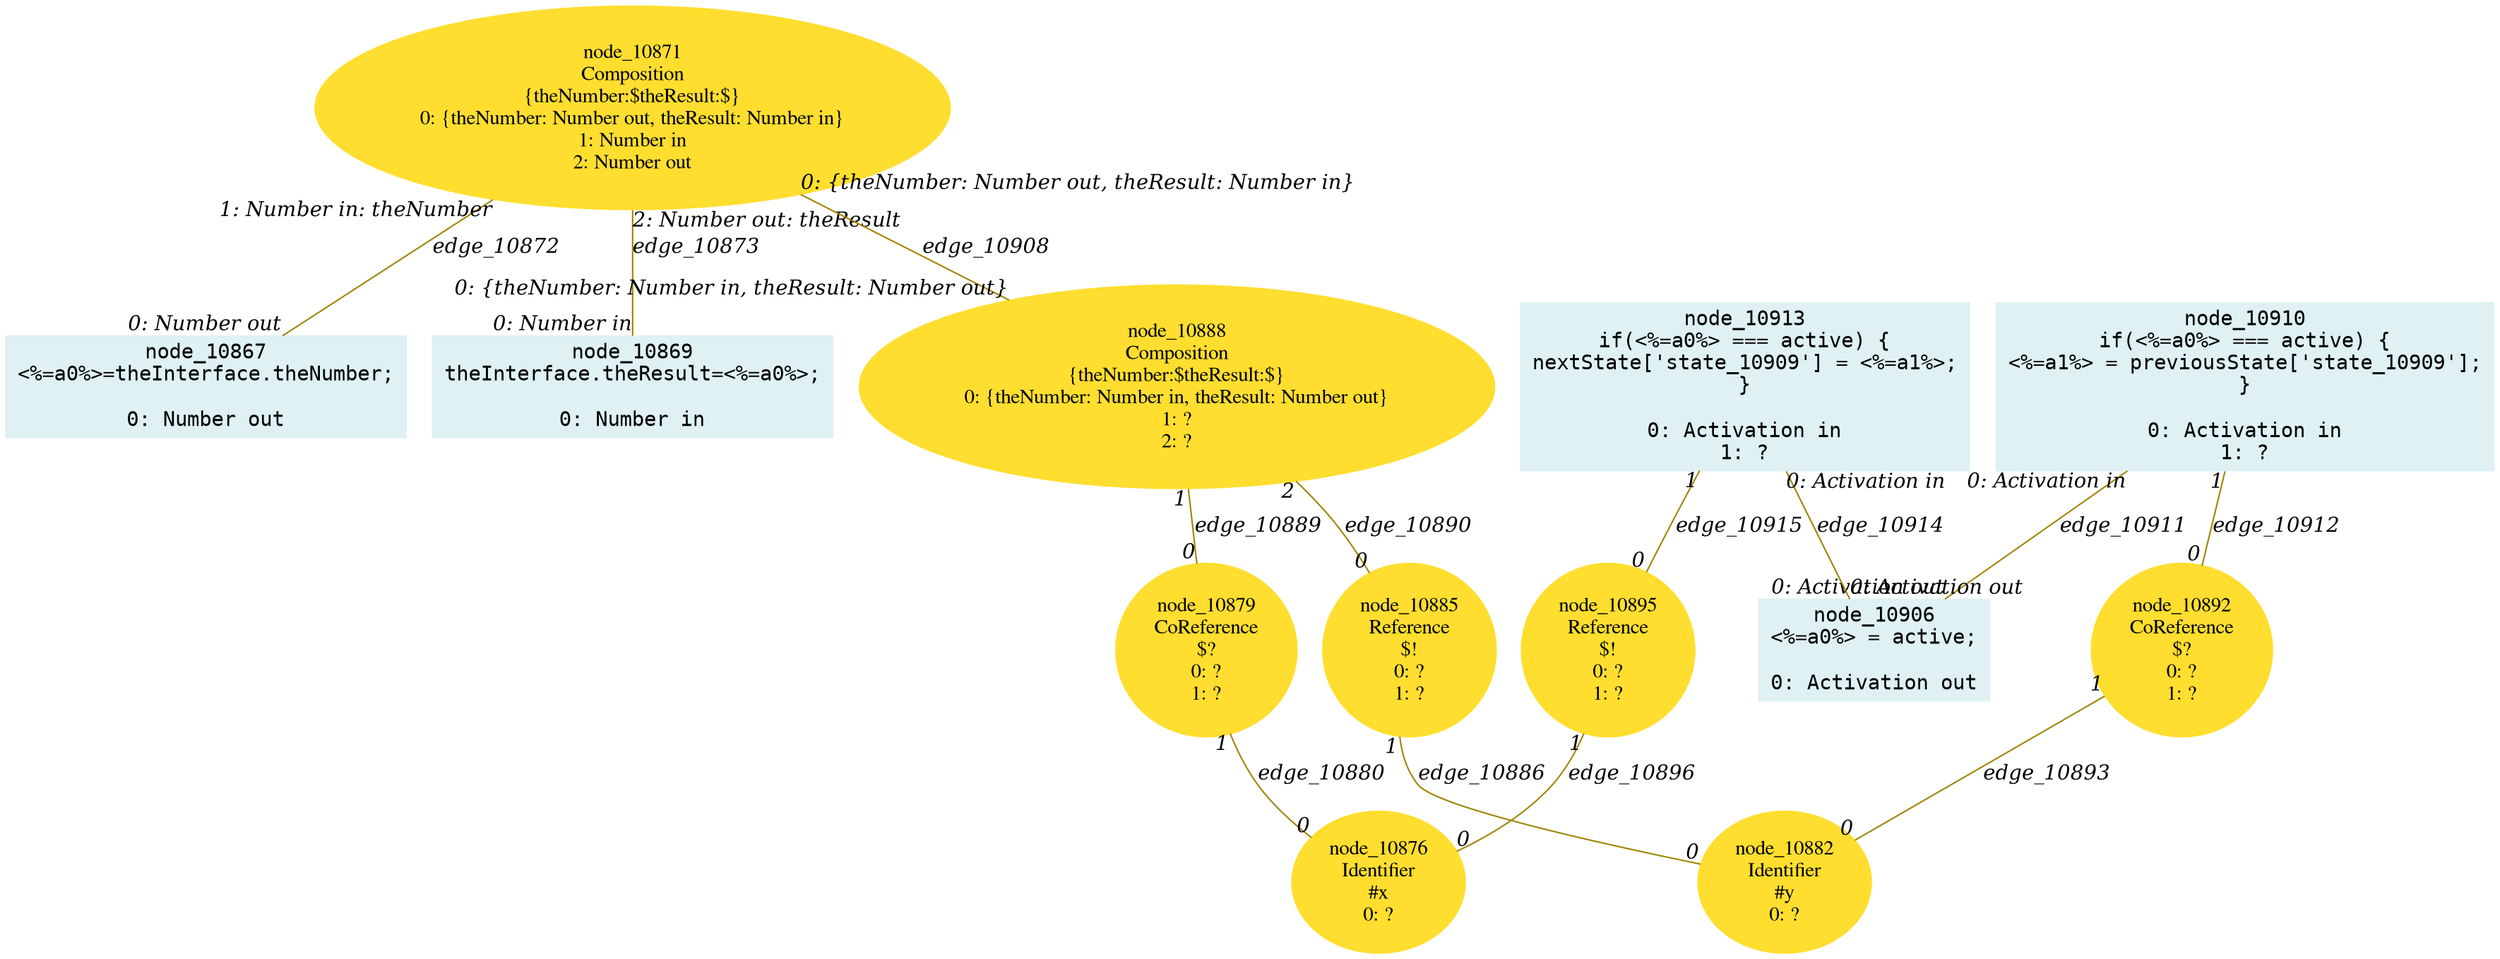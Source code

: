 digraph g{node_10867 [shape="box", style="filled", color="#dff1f2", fontname="Courier", label="node_10867
<%=a0%>=theInterface.theNumber;

0: Number out" ]
node_10869 [shape="box", style="filled", color="#dff1f2", fontname="Courier", label="node_10869
theInterface.theResult=<%=a0%>;

0: Number in" ]
node_10871 [shape="ellipse", style="filled", color="#ffde2f", fontname="Times", label="node_10871
Composition
{theNumber:$theResult:$}
0: {theNumber: Number out, theResult: Number in}
1: Number in
2: Number out" ]
node_10876 [shape="ellipse", style="filled", color="#ffde2f", fontname="Times", label="node_10876
Identifier
#x
0: ?" ]
node_10879 [shape="ellipse", style="filled", color="#ffde2f", fontname="Times", label="node_10879
CoReference
$?
0: ?
1: ?" ]
node_10882 [shape="ellipse", style="filled", color="#ffde2f", fontname="Times", label="node_10882
Identifier
#y
0: ?" ]
node_10885 [shape="ellipse", style="filled", color="#ffde2f", fontname="Times", label="node_10885
Reference
$!
0: ?
1: ?" ]
node_10888 [shape="ellipse", style="filled", color="#ffde2f", fontname="Times", label="node_10888
Composition
{theNumber:$theResult:$}
0: {theNumber: Number in, theResult: Number out}
1: ?
2: ?" ]
node_10892 [shape="ellipse", style="filled", color="#ffde2f", fontname="Times", label="node_10892
CoReference
$?
0: ?
1: ?" ]
node_10895 [shape="ellipse", style="filled", color="#ffde2f", fontname="Times", label="node_10895
Reference
$!
0: ?
1: ?" ]
node_10906 [shape="box", style="filled", color="#dff1f2", fontname="Courier", label="node_10906
<%=a0%> = active;

0: Activation out" ]
node_10910 [shape="box", style="filled", color="#dff1f2", fontname="Courier", label="node_10910
if(<%=a0%> === active) {
<%=a1%> = previousState['state_10909'];
}

0: Activation in
1: ?" ]
node_10913 [shape="box", style="filled", color="#dff1f2", fontname="Courier", label="node_10913
if(<%=a0%> === active) {
nextState['state_10909'] = <%=a1%>;
}

0: Activation in
1: ?" ]
node_10871 -> node_10867 [dir=none, arrowHead=none, fontname="Times-Italic", arrowsize=1, color="#9d8400", label="edge_10872",  headlabel="0: Number out", taillabel="1: Number in: theNumber" ]
node_10871 -> node_10869 [dir=none, arrowHead=none, fontname="Times-Italic", arrowsize=1, color="#9d8400", label="edge_10873",  headlabel="0: Number in", taillabel="2: Number out: theResult" ]
node_10879 -> node_10876 [dir=none, arrowHead=none, fontname="Times-Italic", arrowsize=1, color="#9d8400", label="edge_10880",  headlabel="0", taillabel="1" ]
node_10885 -> node_10882 [dir=none, arrowHead=none, fontname="Times-Italic", arrowsize=1, color="#9d8400", label="edge_10886",  headlabel="0", taillabel="1" ]
node_10888 -> node_10879 [dir=none, arrowHead=none, fontname="Times-Italic", arrowsize=1, color="#9d8400", label="edge_10889",  headlabel="0", taillabel="1" ]
node_10888 -> node_10885 [dir=none, arrowHead=none, fontname="Times-Italic", arrowsize=1, color="#9d8400", label="edge_10890",  headlabel="0", taillabel="2" ]
node_10892 -> node_10882 [dir=none, arrowHead=none, fontname="Times-Italic", arrowsize=1, color="#9d8400", label="edge_10893",  headlabel="0", taillabel="1" ]
node_10895 -> node_10876 [dir=none, arrowHead=none, fontname="Times-Italic", arrowsize=1, color="#9d8400", label="edge_10896",  headlabel="0", taillabel="1" ]
node_10871 -> node_10888 [dir=none, arrowHead=none, fontname="Times-Italic", arrowsize=1, color="#9d8400", label="edge_10908",  headlabel="0: {theNumber: Number in, theResult: Number out}", taillabel="0: {theNumber: Number out, theResult: Number in}" ]
node_10910 -> node_10906 [dir=none, arrowHead=none, fontname="Times-Italic", arrowsize=1, color="#9d8400", label="edge_10911",  headlabel="0: Activation out", taillabel="0: Activation in" ]
node_10910 -> node_10892 [dir=none, arrowHead=none, fontname="Times-Italic", arrowsize=1, color="#9d8400", label="edge_10912",  headlabel="0", taillabel="1" ]
node_10913 -> node_10906 [dir=none, arrowHead=none, fontname="Times-Italic", arrowsize=1, color="#9d8400", label="edge_10914",  headlabel="0: Activation out", taillabel="0: Activation in" ]
node_10913 -> node_10895 [dir=none, arrowHead=none, fontname="Times-Italic", arrowsize=1, color="#9d8400", label="edge_10915",  headlabel="0", taillabel="1" ]
}